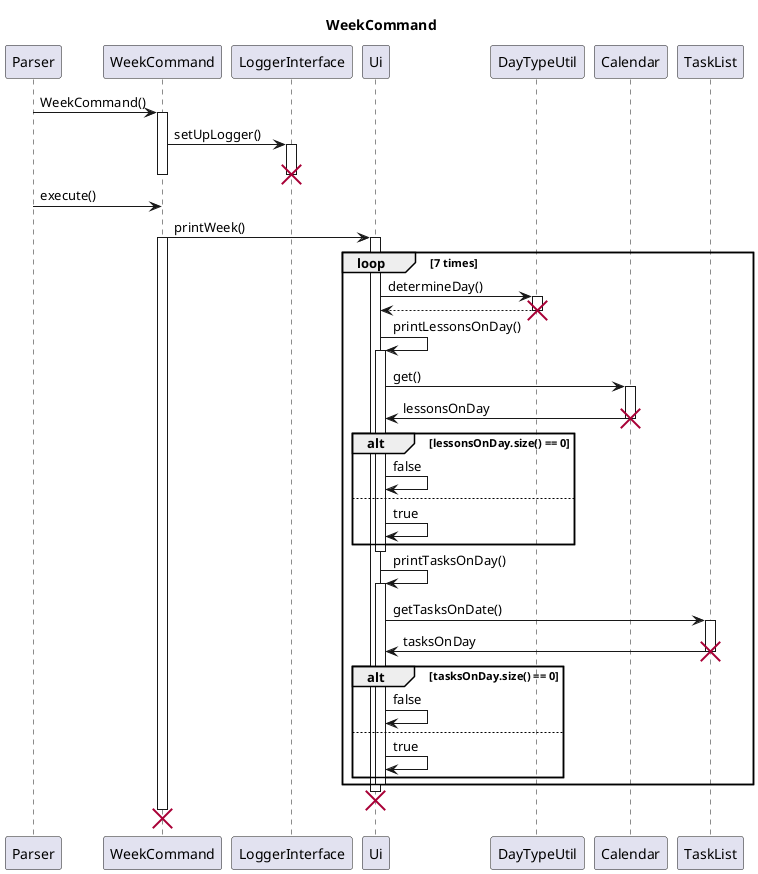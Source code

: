 @startuml
'https://plantuml.com/sequence-diagram

title WeekCommand

participant Parser as Parser

participant WeekCommand as week

Parser -> week : WeekCommand()
activate week
week -> LoggerInterface : setUpLogger()

activate LoggerInterface
deactivate LoggerInterface
destroy LoggerInterface
deactivate week

Parser -> week : execute()

week -> Ui : printWeek()
activate Ui

activate week

loop 7 times
    Ui -> DayTypeUtil : determineDay()
    activate DayTypeUtil
    return
    destroy DayTypeUtil
    Ui -> Ui : printLessonsOnDay()
    activate Ui
        Ui -> Calendar : get()
        activate Calendar
        Calendar -> Ui : lessonsOnDay
        destroy Calendar
        alt lessonsOnDay.size() == 0
            Ui -> Ui : false
        else
            Ui -> Ui : true
        end
    deactivate Ui

    Ui -> Ui : printTasksOnDay()
    activate Ui
        Ui -> TaskList : getTasksOnDate()
        activate TaskList
        TaskList -> Ui : tasksOnDay
        destroy TaskList
        alt tasksOnDay.size() == 0
            Ui -> Ui : false
        else
            Ui -> Ui : true
        end
    deactivate Ui
end
destroy Ui
destroy week

@enduml